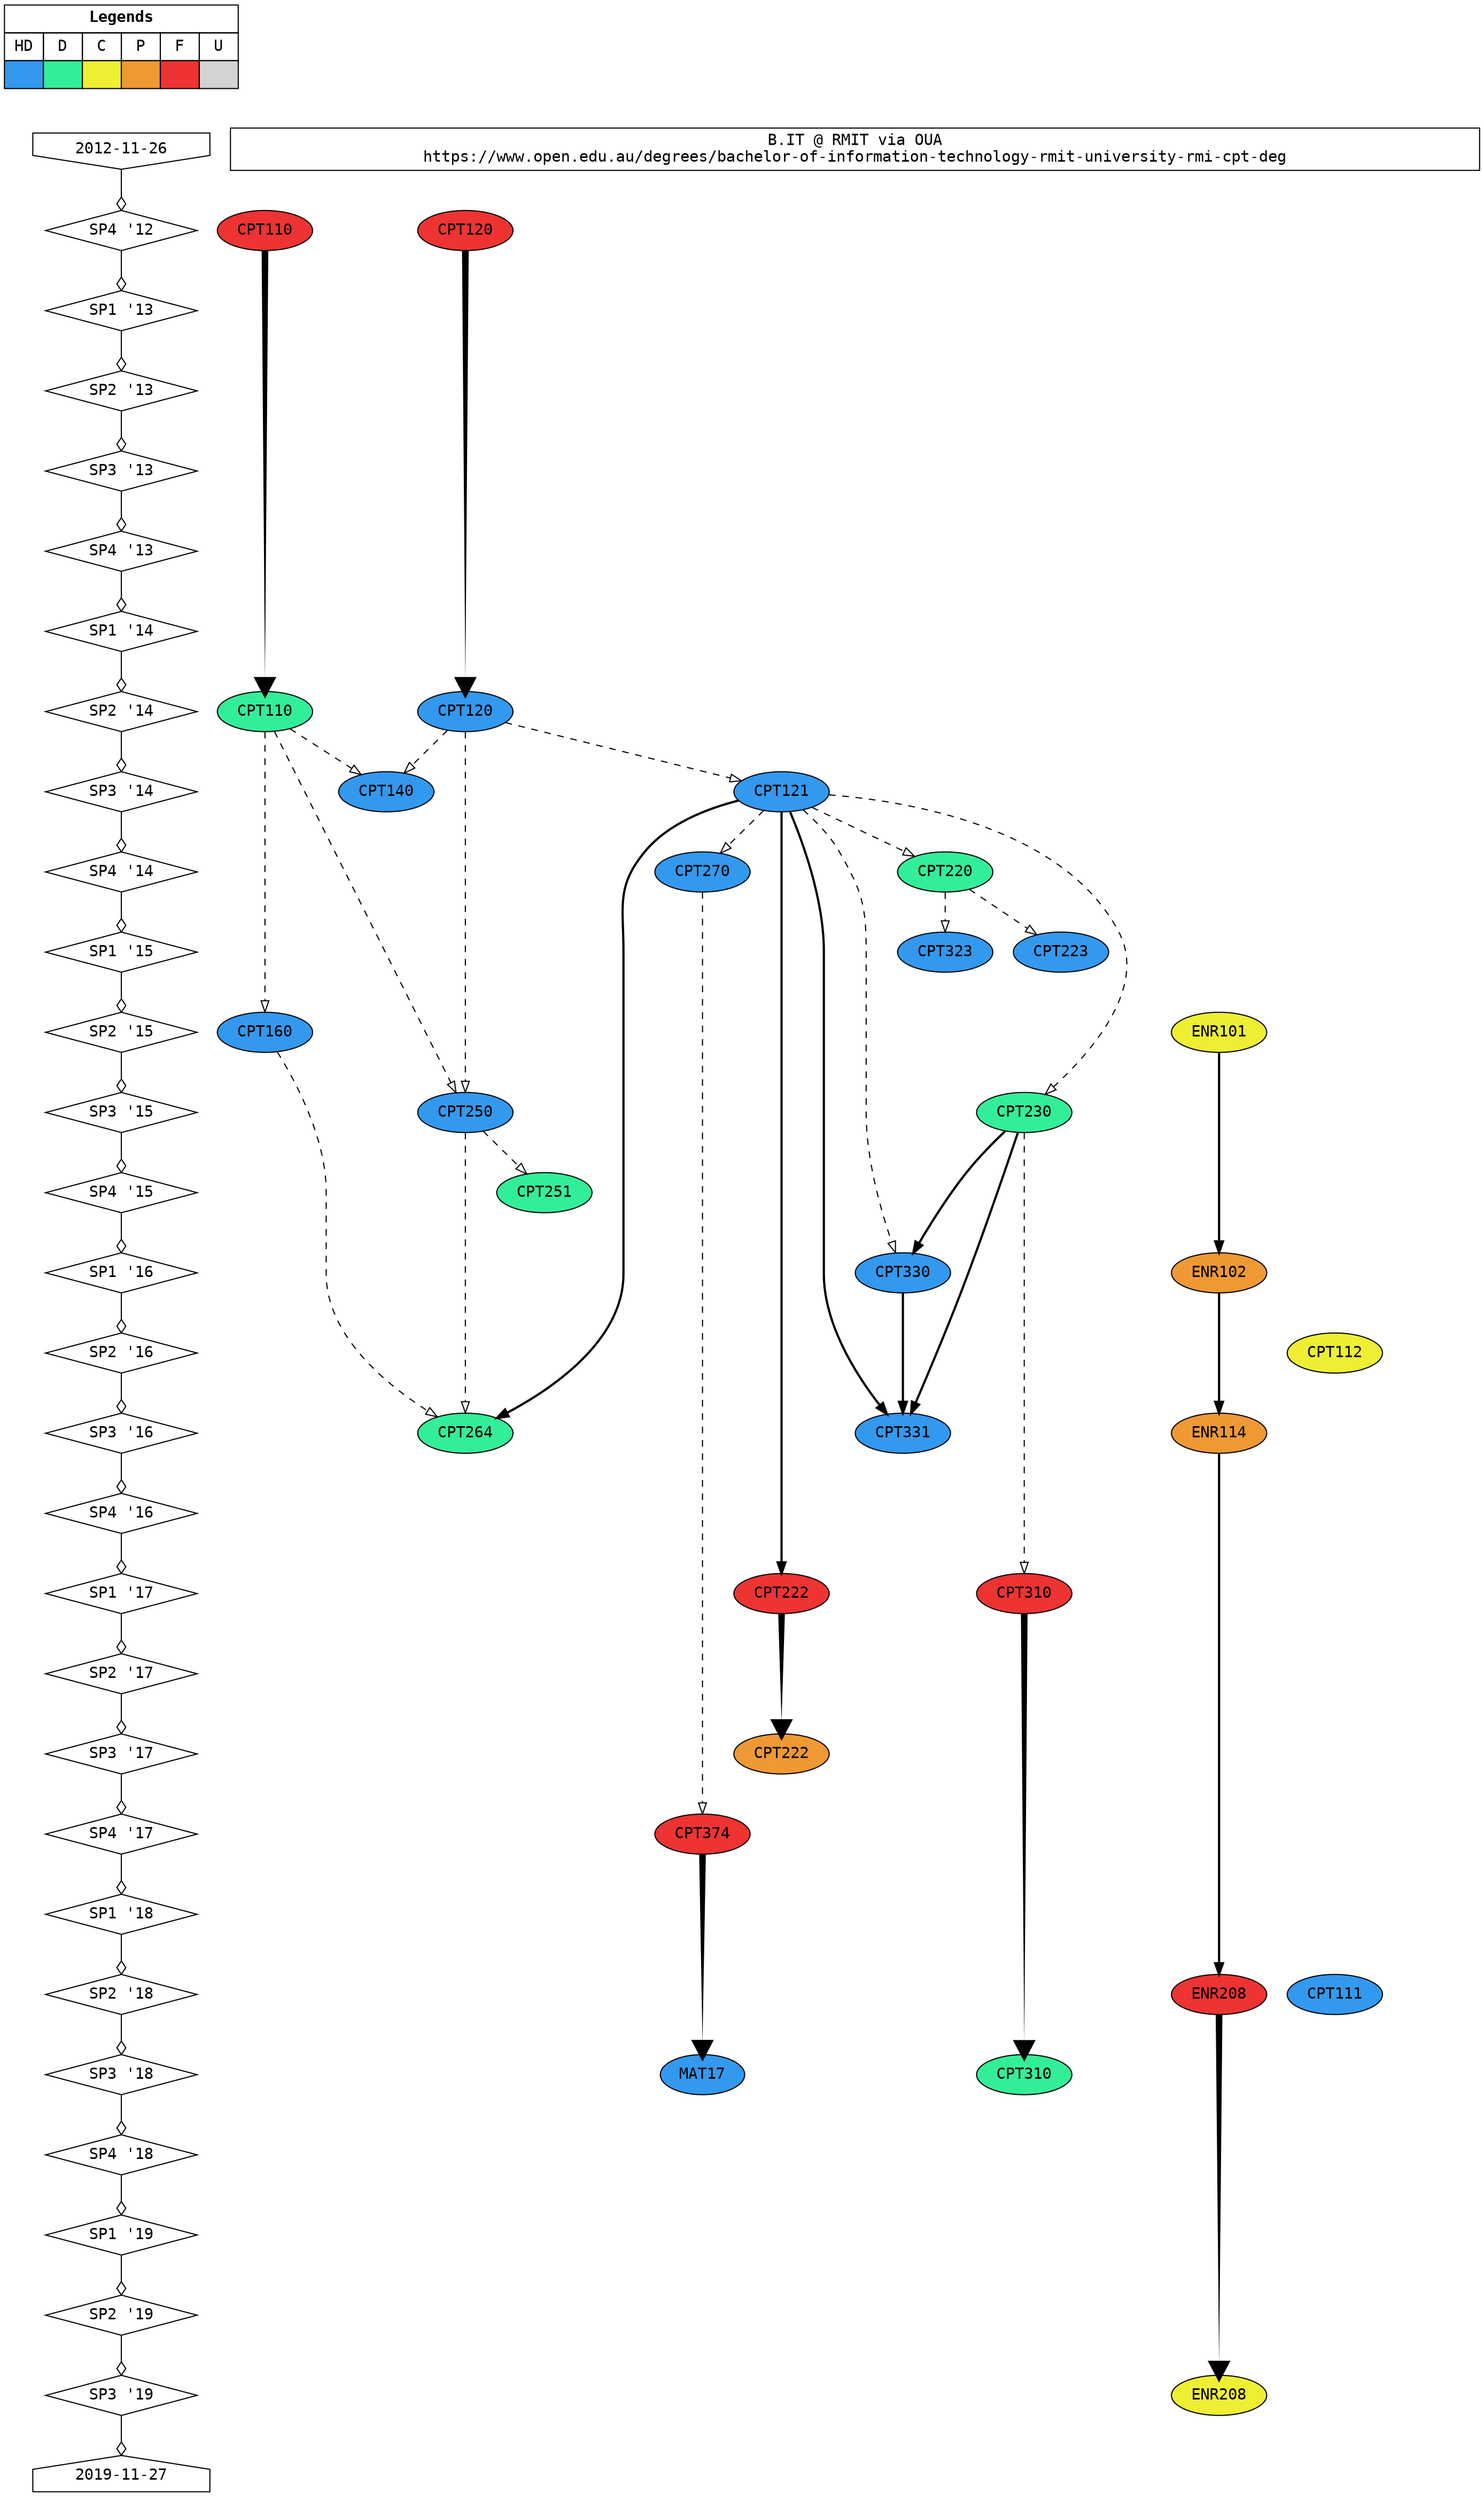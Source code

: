 //       Temporal Academia
digraph "Academic Timeline" {

	// Configuration
	bgcolor=white

	// Nodal Groups
	{ node [ group=head shape=rectangle fontname=monospace ]
		OUA   [ label="B.IT @ RMIT via OUA\n                    https://www.open.edu.au/degrees/bachelor-of-information-technology-rmit-university-rmi-cpt-deg                    " ]
		Legend
	} { node [ group=head shape=invhouse fontname=monospace style=filled fillcolor="#FFFFFF" ]
        OUA0  [ label="2012-11-26" ]
//		OUA101  [ label="2014-06-02" ]
	} { node [ group=tail shape=house fontname=monospace ] // style=filled ]
		OUA1337  [ label="2019-11-27" ]
	} { node [ group=prev shape=diamond fontname=monospace ]
// ** /
		OUAA  [ label="SP4 '12" ]
		OUAB  [ label="SP1 '13" ]
		OUAC  [ label="SP2 '13" ]
		OUAD  [ label="SP3 '13" ]
		OUAE  [ label="SP4 '13" ]
		OUAF  [ label="SP1 '14" ]
// **/
		OUA1  [ label="SP2 '14" ]
		OUA2  [ label="SP3 '14" ]
		OUA3  [ label="SP4 '14" ]
		OUA4  [ label="SP1 '15" ]
		OUA5  [ label="SP2 '15" ]
		OUA6  [ label="SP3 '15" ]
		OUA7  [ label="SP4 '15" ]
		OUA8  [ label="SP1 '16" ]
		OUA9  [ label="SP2 '16" ]
		OUA10 [ label="SP3 '16" ]
		OUA11 [ label="SP4 '16" ]
		OUA12 [ label="SP1 '17" ]
		OUA13 [ label="SP2 '17" ]
		OUA14 [ label="SP3 '17" ]
		OUA15 [ label="SP4 '17" ]
		OUA16 [ label="SP1 '18" ]
		OUA17 [ label="SP2 '18" ]
		OUA18 [ label="SP3 '18" ]
		OUA19 [ label="SP4 '18" ]
		OUA20 [ label="SP1 '19" ]
		OUA21 [ label="SP2 '19" ]
		OUA22 [ label="SP3 '19" ]
	} { node [
			group=this         shape=diamond
			fontname=monospace fontcolor="#FFFFFF"
			style=filled       fillcolor="#000000"
		]
	} { node [ group=next shape=diamond fontname=monospace style=filled ]
	} { node [ group=f fontname=monospace style=filled fillcolor="#EE3333" ]
		xCPT110 [ label="CPT110" ]
		xCPT120 [ label="CPT120" ]
		CPT222A [ label="CPT222" ]
		CPT310A [ label="CPT310" ]
		CPT374_A [ label="CPT374" ]
		ENR208A [ label="ENR208" ]
	} { node [ group=p fontname=monospace style=filled fillcolor="#EE9933" ]
		ENR102
		ENR114
		CPT222B [ label="CPT222" ]
	} { node [ group=c fontname=monospace style=filled fillcolor="#EEEE33" ]
		ENR101
		CPT112
		ENR208B [ label="ENR208" ]
	} { node [ group=d fontname=monospace style=filled fillcolor="#33EE99" ]
		CPT110
		CPT220
		CPT230
		CPT251
		CPT264
		CPT310B [ label="CPT310" ]
	} { node [ group=h fontname=monospace style=filled fillcolor="#3399EE" ]
		CPT120
		CPT121
		CPT140
		CPT270
		CPT223
		CPT323
		CPT160
		CPT250
		CPT330
		CPT331
		CPT111
		MAT17
	} { node [ group=u fontname=monospace style=filled ]
	}

	// Rows
	{ rank=same OUA0 OUA                   }
// ** /
	{ rank=same OUAA  xCPT110 xCPT120      }
	{ rank=same OUAB                       }
	{ rank=same OUAC                       }
	{ rank=same OUAD                       }
	{ rank=same OUAE                       }
	{ rank=same OUAF                       }
// **/
	{ rank=same OUA1  CPT110 CPT120        }
	{ rank=same OUA2  CPT121 CPT140        }
	{ rank=same OUA3  CPT220 CPT270        }
	{ rank=same OUA4  CPT223 CPT323        }
	{ rank=same OUA5  ENR101 CPT160        }
	{ rank=same OUA6  CPT230 CPT250        }
	{ rank=same OUA7  CPT251               }
	{ rank=same OUA8  ENR102 CPT330        }
	{ rank=same OUA9  CPT112               }
	{ rank=same OUA10 ENR114 CPT264 CPT331 }
	{ rank=same OUA11                      }
	{ rank=same OUA12 CPT222A CPT310A      }
	{ rank=same OUA13                      }
	{ rank=same OUA14 CPT222B              }
	{ rank=same OUA15 CPT374_A             }
	{ rank=same OUA16                      }
	{ rank=same OUA17 ENR208A CPT111       }
	{ rank=same OUA18 MAT17 CPT310B        }
	{ rank=same OUA19                      }
	{ rank=same OUA22 ENR208B              }
	{ rank=same OUA1337}

	// Study Periodic Dependency Chain
	{ edge [ arrowhead=ediamond ]
		OUA0//OUA101
		-> OUAA -> OUAB -> OUAC -> OUAD -> OUAE -> OUAF
		-> OUA1 -> OUA2 -> OUA3 -> OUA4 -> OUA5 -> OUA6 -> OUA7 -> OUA8 -> OUA9 -> OUA10 -> OUA11 -> OUA12 -> OUA13 -> OUA14
		-> OUA15 -> OUA16 -> OUA17 -> OUA18 -> OUA19 -> OUA20 -> OUA21 -> OUA22 -> OUA1337
	} { edge [ arrowhead=diamond ]
	}
	/* Edge-based Dependencies */
	{ edge [ color="#000000" style=bold ] // Mandatory
		CPT121 -> CPT331
		CPT230 -> CPT331//:nw
		CPT230 -> CPT330 -> CPT331
		edge [ weight=100 ]
		CPT121 -> CPT264
		edge [ weight=1000 ]
		ENR101 -> ENR102 -> ENR114 -> ENR208A //-> ENR208B
		CPT121 -> CPT222A
	} { edge [ color="#000000" style=dashed arrowhead=empty ] // Recommended
		//ENR114 -> ENR115 -> ENR208
			CPT120 -> CPT121 -> {CPT270 CPT220}
		CPT121 -> CPT230//:ne
		{CPT110 CPT120} -> CPT140
		CPT110 -> CPT250
		{CPT220 /*CPT221*/} -> {CPT323 CPT223}
		CPT250 -> CPT251
		CPT121 -> CPT330
		edge [ weight=100 ]
		CPT160 -> CPT264
		edge [ weight=1000 ]
		CPT110 -> CPT160
		CPT270 -> CPT374_A
		CPT230 -> CPT310A
		CPT120 -> CPT250 -> CPT264
	} { edge [ arrowhead=normal style=tapered penwidth=6 weight=1337]
		CPT310A -> CPT310B
		CPT222A -> CPT222B
		xCPT110 -> CPT110
		xCPT120 -> CPT120
		CPT374_A -> MAT17
		ENR208A -> ENR208B
	} { edge [ style=invis ]
		Legend -> OUA0
		OUA0 -> OUA
		CPT112 -> CPT111
	 /*
		OUA13 -> ENR208 -> CPT111
		CPT223 -> CPT230
		  ENR101 -> CPT160
	*/
	}

	// Legendary Key
	{ rank=float
		Legend [shape=none, margin=0, label=<
			<table border="0" cellborder="1" cellspacing="0" cellpadding="4">
			<tr>
				<td colspan="6"><b>Legends</b></td>
			</tr>
			<tr>
				<td>HD</td>
				<td>D</td>
				<td>C</td>
				<td>P</td>
				<td>F</td>
				<td>U</td>
			</tr>
			<tr>
				<td bgcolor="#3399EE">&nbsp;&nbsp;&nbsp;</td>
				<td bgcolor="#33EE99">&nbsp;&nbsp;&nbsp;</td>
				<td bgcolor="#EEEE33">&nbsp;&nbsp;&nbsp;</td>
				<td bgcolor="#EE9933">&nbsp;&nbsp;&nbsp;</td>
				<td bgcolor="#EE3333">&nbsp;&nbsp;&nbsp;</td>
				<td bgcolor="#D3D3D3">&nbsp;&nbsp;&nbsp;</td>
			</tr>
			</table>
		>]
	}

}

